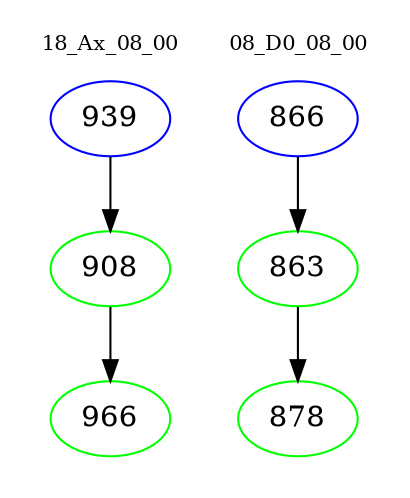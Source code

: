 digraph{
subgraph cluster_0 {
color = white
label = "18_Ax_08_00";
fontsize=10;
T0_939 [label="939", color="blue"]
T0_939 -> T0_908 [color="black"]
T0_908 [label="908", color="green"]
T0_908 -> T0_966 [color="black"]
T0_966 [label="966", color="green"]
}
subgraph cluster_1 {
color = white
label = "08_D0_08_00";
fontsize=10;
T1_866 [label="866", color="blue"]
T1_866 -> T1_863 [color="black"]
T1_863 [label="863", color="green"]
T1_863 -> T1_878 [color="black"]
T1_878 [label="878", color="green"]
}
}

